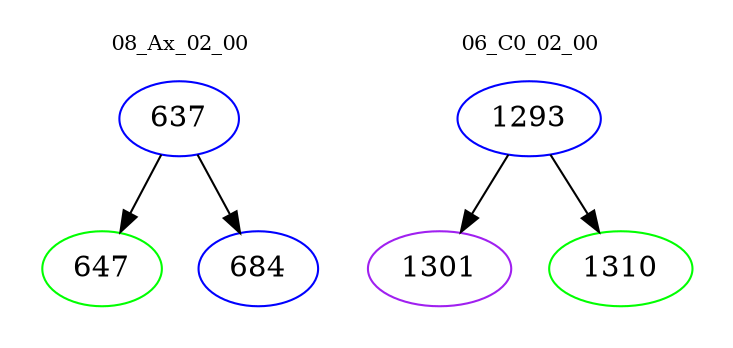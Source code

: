 digraph{
subgraph cluster_0 {
color = white
label = "08_Ax_02_00";
fontsize=10;
T0_637 [label="637", color="blue"]
T0_637 -> T0_647 [color="black"]
T0_647 [label="647", color="green"]
T0_637 -> T0_684 [color="black"]
T0_684 [label="684", color="blue"]
}
subgraph cluster_1 {
color = white
label = "06_C0_02_00";
fontsize=10;
T1_1293 [label="1293", color="blue"]
T1_1293 -> T1_1301 [color="black"]
T1_1301 [label="1301", color="purple"]
T1_1293 -> T1_1310 [color="black"]
T1_1310 [label="1310", color="green"]
}
}
